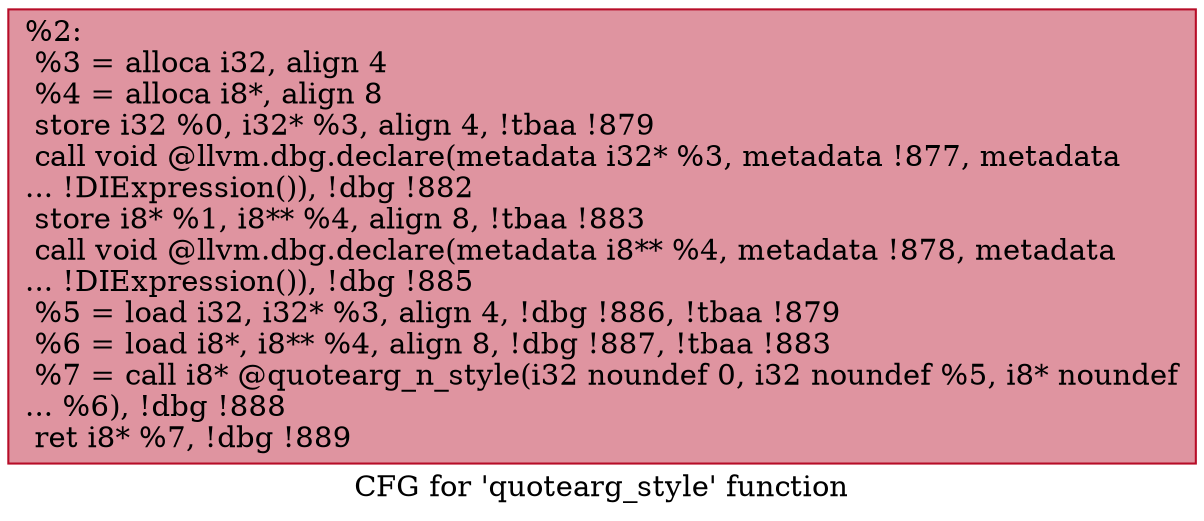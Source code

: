 digraph "CFG for 'quotearg_style' function" {
	label="CFG for 'quotearg_style' function";

	Node0x145c750 [shape=record,color="#b70d28ff", style=filled, fillcolor="#b70d2870",label="{%2:\l  %3 = alloca i32, align 4\l  %4 = alloca i8*, align 8\l  store i32 %0, i32* %3, align 4, !tbaa !879\l  call void @llvm.dbg.declare(metadata i32* %3, metadata !877, metadata\l... !DIExpression()), !dbg !882\l  store i8* %1, i8** %4, align 8, !tbaa !883\l  call void @llvm.dbg.declare(metadata i8** %4, metadata !878, metadata\l... !DIExpression()), !dbg !885\l  %5 = load i32, i32* %3, align 4, !dbg !886, !tbaa !879\l  %6 = load i8*, i8** %4, align 8, !dbg !887, !tbaa !883\l  %7 = call i8* @quotearg_n_style(i32 noundef 0, i32 noundef %5, i8* noundef\l... %6), !dbg !888\l  ret i8* %7, !dbg !889\l}"];
}
